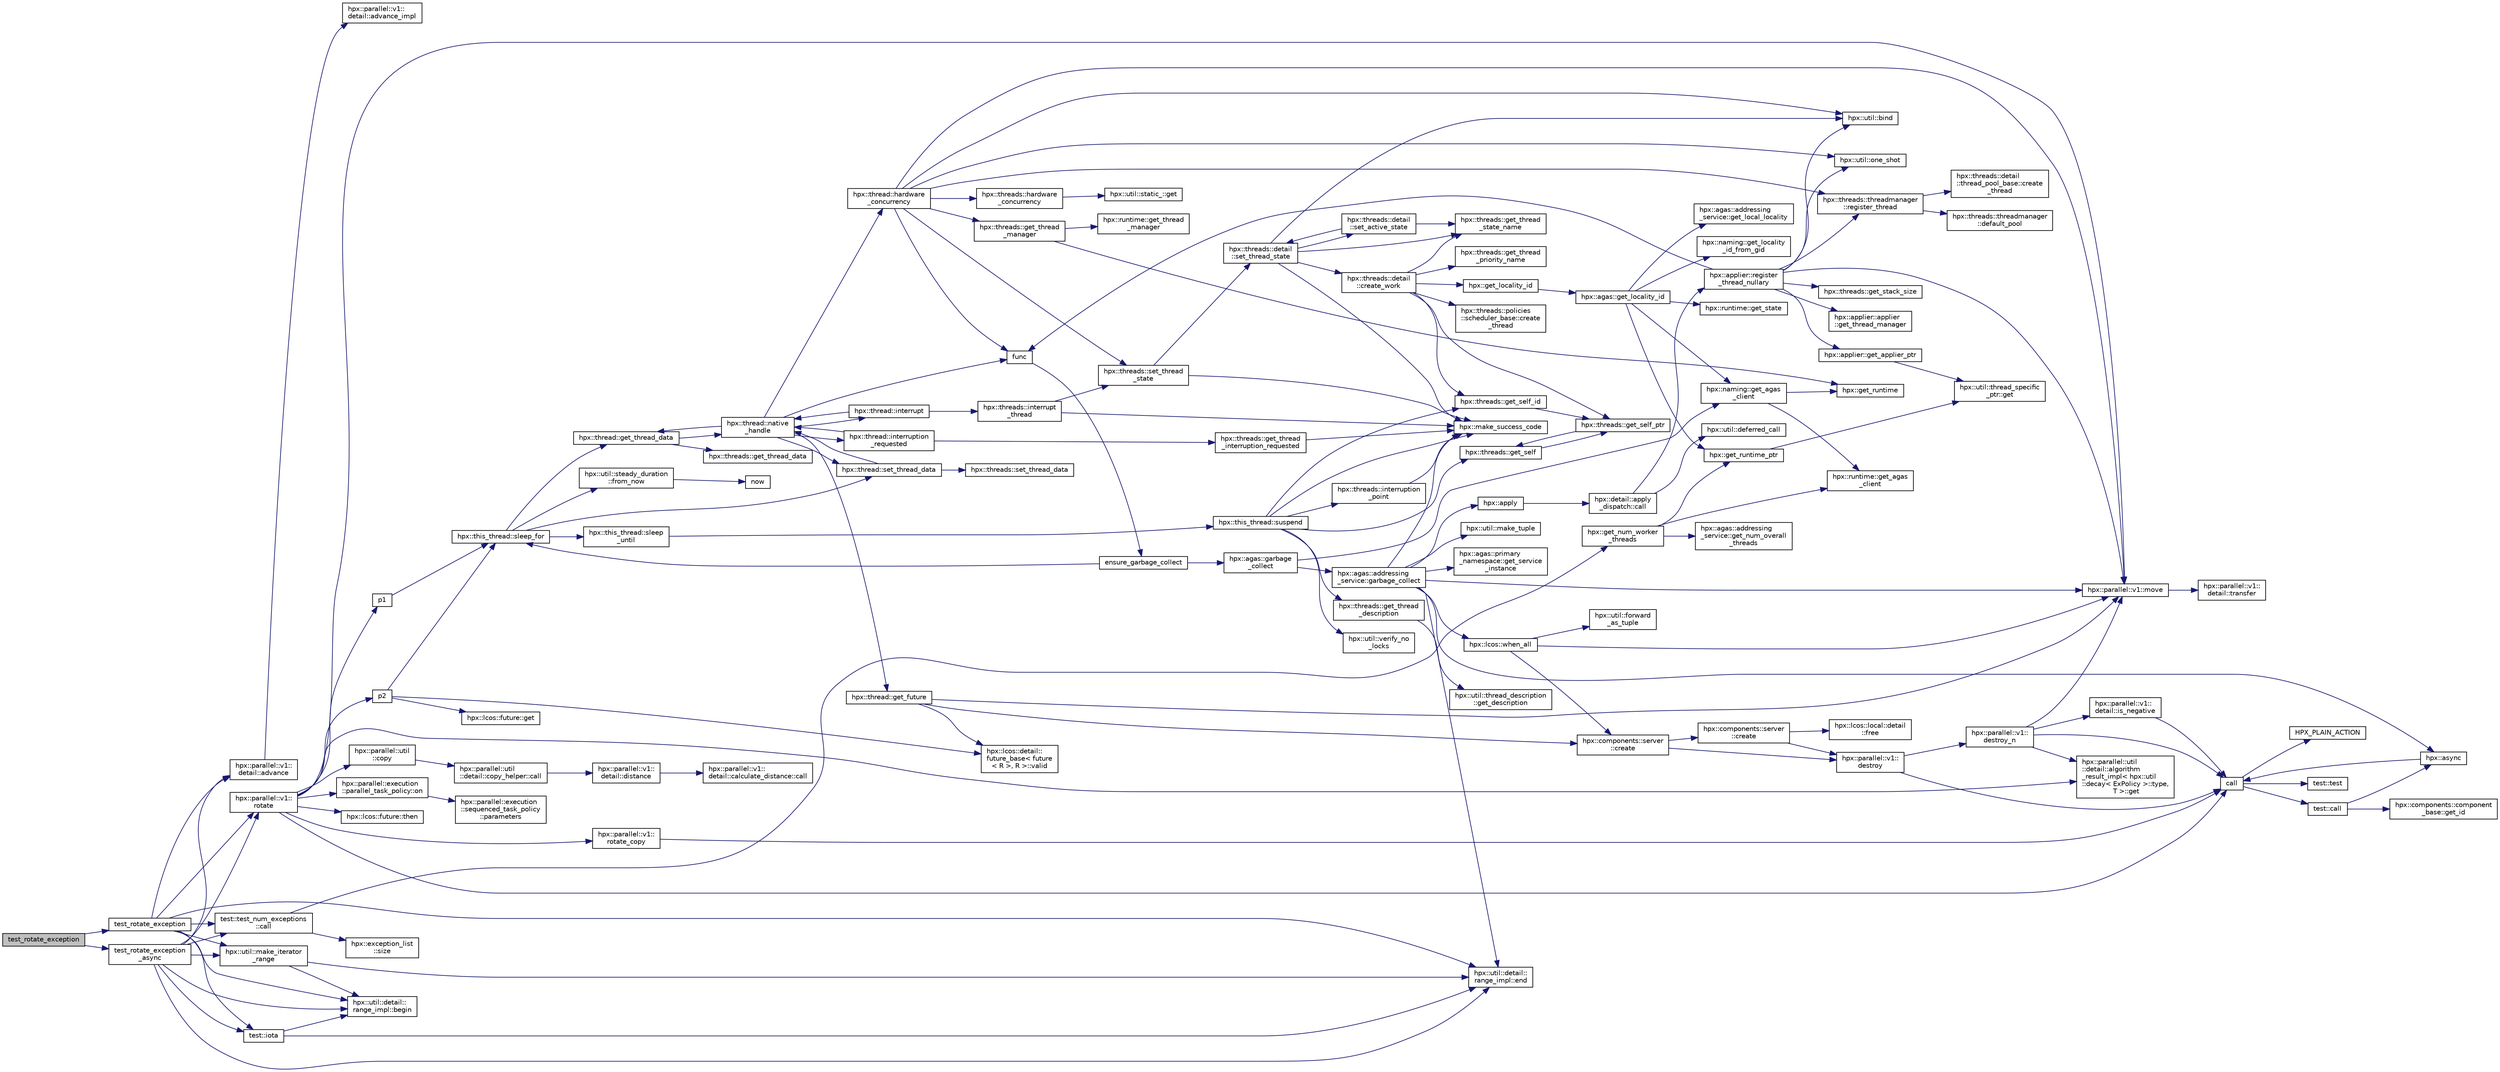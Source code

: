 digraph "test_rotate_exception"
{
  edge [fontname="Helvetica",fontsize="10",labelfontname="Helvetica",labelfontsize="10"];
  node [fontname="Helvetica",fontsize="10",shape=record];
  rankdir="LR";
  Node843 [label="test_rotate_exception",height=0.2,width=0.4,color="black", fillcolor="grey75", style="filled", fontcolor="black"];
  Node843 -> Node844 [color="midnightblue",fontsize="10",style="solid",fontname="Helvetica"];
  Node844 [label="test_rotate_exception",height=0.2,width=0.4,color="black", fillcolor="white", style="filled",URL="$d5/d40/rotate__range_8cpp.html#a84f60bd76e1e8fe9ecce9b0b1ae38bea"];
  Node844 -> Node845 [color="midnightblue",fontsize="10",style="solid",fontname="Helvetica"];
  Node845 [label="test::iota",height=0.2,width=0.4,color="black", fillcolor="white", style="filled",URL="$df/d04/namespacetest.html#abdbbc37e6fb67287495e853a554c493a"];
  Node845 -> Node846 [color="midnightblue",fontsize="10",style="solid",fontname="Helvetica"];
  Node846 [label="hpx::util::detail::\lrange_impl::begin",height=0.2,width=0.4,color="black", fillcolor="white", style="filled",URL="$d4/d4a/namespacehpx_1_1util_1_1detail_1_1range__impl.html#a31e165df2b865cdd961f35ce938db41a"];
  Node845 -> Node847 [color="midnightblue",fontsize="10",style="solid",fontname="Helvetica"];
  Node847 [label="hpx::util::detail::\lrange_impl::end",height=0.2,width=0.4,color="black", fillcolor="white", style="filled",URL="$d4/d4a/namespacehpx_1_1util_1_1detail_1_1range__impl.html#afb2ea48b0902f52ee4d8b764807b4316"];
  Node844 -> Node846 [color="midnightblue",fontsize="10",style="solid",fontname="Helvetica"];
  Node844 -> Node847 [color="midnightblue",fontsize="10",style="solid",fontname="Helvetica"];
  Node844 -> Node848 [color="midnightblue",fontsize="10",style="solid",fontname="Helvetica"];
  Node848 [label="hpx::parallel::v1::\ldetail::advance",height=0.2,width=0.4,color="black", fillcolor="white", style="filled",URL="$d2/ddd/namespacehpx_1_1parallel_1_1v1_1_1detail.html#ad9fca7bce7b3e3c32302967ffc1fb4a4"];
  Node848 -> Node849 [color="midnightblue",fontsize="10",style="solid",fontname="Helvetica"];
  Node849 [label="hpx::parallel::v1::\ldetail::advance_impl",height=0.2,width=0.4,color="black", fillcolor="white", style="filled",URL="$d2/ddd/namespacehpx_1_1parallel_1_1v1_1_1detail.html#ad4fa62ca115927187e4063b65ee5f317"];
  Node844 -> Node850 [color="midnightblue",fontsize="10",style="solid",fontname="Helvetica"];
  Node850 [label="hpx::parallel::v1::\lrotate",height=0.2,width=0.4,color="black", fillcolor="white", style="filled",URL="$db/db9/namespacehpx_1_1parallel_1_1v1.html#a1186b3f6aa7198ada6c81f987e08f85b"];
  Node850 -> Node851 [color="midnightblue",fontsize="10",style="solid",fontname="Helvetica"];
  Node851 [label="call",height=0.2,width=0.4,color="black", fillcolor="white", style="filled",URL="$d2/d67/promise__1620_8cpp.html#a58357f0b82bc761e1d0b9091ed563a70"];
  Node851 -> Node852 [color="midnightblue",fontsize="10",style="solid",fontname="Helvetica"];
  Node852 [label="test::test",height=0.2,width=0.4,color="black", fillcolor="white", style="filled",URL="$d8/d89/structtest.html#ab42d5ece712d716b04cb3f686f297a26"];
  Node851 -> Node853 [color="midnightblue",fontsize="10",style="solid",fontname="Helvetica"];
  Node853 [label="HPX_PLAIN_ACTION",height=0.2,width=0.4,color="black", fillcolor="white", style="filled",URL="$d2/d67/promise__1620_8cpp.html#ab96aab827a4b1fcaf66cfe0ba83fef23"];
  Node851 -> Node854 [color="midnightblue",fontsize="10",style="solid",fontname="Helvetica"];
  Node854 [label="test::call",height=0.2,width=0.4,color="black", fillcolor="white", style="filled",URL="$d8/d89/structtest.html#aeb29e7ed6518b9426ccf1344c52620ae"];
  Node854 -> Node855 [color="midnightblue",fontsize="10",style="solid",fontname="Helvetica"];
  Node855 [label="hpx::async",height=0.2,width=0.4,color="black", fillcolor="white", style="filled",URL="$d8/d83/namespacehpx.html#acb7d8e37b73b823956ce144f9a57eaa4"];
  Node855 -> Node851 [color="midnightblue",fontsize="10",style="solid",fontname="Helvetica"];
  Node854 -> Node856 [color="midnightblue",fontsize="10",style="solid",fontname="Helvetica"];
  Node856 [label="hpx::components::component\l_base::get_id",height=0.2,width=0.4,color="black", fillcolor="white", style="filled",URL="$d2/de6/classhpx_1_1components_1_1component__base.html#a4c8fd93514039bdf01c48d66d82b19cd"];
  Node850 -> Node857 [color="midnightblue",fontsize="10",style="solid",fontname="Helvetica"];
  Node857 [label="p1",height=0.2,width=0.4,color="black", fillcolor="white", style="filled",URL="$df/da5/future__then_8cpp.html#a8978a24b044bacf963e33824a4c1ac98"];
  Node857 -> Node858 [color="midnightblue",fontsize="10",style="solid",fontname="Helvetica"];
  Node858 [label="hpx::this_thread::sleep_for",height=0.2,width=0.4,color="black", fillcolor="white", style="filled",URL="$d9/d52/namespacehpx_1_1this__thread.html#afc042a5a5fa52eef2d1d177a343435cf"];
  Node858 -> Node859 [color="midnightblue",fontsize="10",style="solid",fontname="Helvetica"];
  Node859 [label="hpx::this_thread::sleep\l_until",height=0.2,width=0.4,color="black", fillcolor="white", style="filled",URL="$d9/d52/namespacehpx_1_1this__thread.html#ae12a853980115b23ff0ab8ca06622658"];
  Node859 -> Node860 [color="midnightblue",fontsize="10",style="solid",fontname="Helvetica"];
  Node860 [label="hpx::this_thread::suspend",height=0.2,width=0.4,color="black", fillcolor="white", style="filled",URL="$d9/d52/namespacehpx_1_1this__thread.html#aca220026fb3014c0881d129fe31c0073"];
  Node860 -> Node861 [color="midnightblue",fontsize="10",style="solid",fontname="Helvetica"];
  Node861 [label="hpx::threads::get_self",height=0.2,width=0.4,color="black", fillcolor="white", style="filled",URL="$d7/d28/namespacehpx_1_1threads.html#a07daf4d6d29233f20d66d41ab7b5b8e8"];
  Node861 -> Node862 [color="midnightblue",fontsize="10",style="solid",fontname="Helvetica"];
  Node862 [label="hpx::threads::get_self_ptr",height=0.2,width=0.4,color="black", fillcolor="white", style="filled",URL="$d7/d28/namespacehpx_1_1threads.html#a22877ae347ad884cde3a51397dad6c53"];
  Node862 -> Node861 [color="midnightblue",fontsize="10",style="solid",fontname="Helvetica"];
  Node860 -> Node863 [color="midnightblue",fontsize="10",style="solid",fontname="Helvetica"];
  Node863 [label="hpx::threads::get_self_id",height=0.2,width=0.4,color="black", fillcolor="white", style="filled",URL="$d7/d28/namespacehpx_1_1threads.html#afafe0f900b9fac3d4ed3c747625c1cfe"];
  Node863 -> Node862 [color="midnightblue",fontsize="10",style="solid",fontname="Helvetica"];
  Node860 -> Node864 [color="midnightblue",fontsize="10",style="solid",fontname="Helvetica"];
  Node864 [label="hpx::threads::interruption\l_point",height=0.2,width=0.4,color="black", fillcolor="white", style="filled",URL="$d7/d28/namespacehpx_1_1threads.html#ada6ec56a12b050707311d8c628089059"];
  Node864 -> Node865 [color="midnightblue",fontsize="10",style="solid",fontname="Helvetica"];
  Node865 [label="hpx::make_success_code",height=0.2,width=0.4,color="black", fillcolor="white", style="filled",URL="$d8/d83/namespacehpx.html#a0e8512a8f49e2a6c8185061181419d8f",tooltip="Returns error_code(hpx::success, \"success\", mode). "];
  Node860 -> Node866 [color="midnightblue",fontsize="10",style="solid",fontname="Helvetica"];
  Node866 [label="hpx::util::verify_no\l_locks",height=0.2,width=0.4,color="black", fillcolor="white", style="filled",URL="$df/dad/namespacehpx_1_1util.html#ae0e1837ee6f09b79b26c2e788d2e9fc9"];
  Node860 -> Node867 [color="midnightblue",fontsize="10",style="solid",fontname="Helvetica"];
  Node867 [label="hpx::threads::get_thread\l_description",height=0.2,width=0.4,color="black", fillcolor="white", style="filled",URL="$d7/d28/namespacehpx_1_1threads.html#a42fc18a7a680f4e8bc633a4b4c956701"];
  Node867 -> Node868 [color="midnightblue",fontsize="10",style="solid",fontname="Helvetica"];
  Node868 [label="hpx::util::thread_description\l::get_description",height=0.2,width=0.4,color="black", fillcolor="white", style="filled",URL="$df/d9e/structhpx_1_1util_1_1thread__description.html#a8c834e14eca6eb228188022577f9f952"];
  Node860 -> Node865 [color="midnightblue",fontsize="10",style="solid",fontname="Helvetica"];
  Node858 -> Node869 [color="midnightblue",fontsize="10",style="solid",fontname="Helvetica"];
  Node869 [label="hpx::util::steady_duration\l::from_now",height=0.2,width=0.4,color="black", fillcolor="white", style="filled",URL="$d9/d4f/classhpx_1_1util_1_1steady__duration.html#a0132206d767cd0f7395507b40111a153"];
  Node869 -> Node870 [color="midnightblue",fontsize="10",style="solid",fontname="Helvetica"];
  Node870 [label="now",height=0.2,width=0.4,color="black", fillcolor="white", style="filled",URL="$de/db3/1d__stencil__1__omp_8cpp.html#a89e9667753dccfac455bd37a7a3a7b16"];
  Node858 -> Node871 [color="midnightblue",fontsize="10",style="solid",fontname="Helvetica"];
  Node871 [label="hpx::thread::get_thread_data",height=0.2,width=0.4,color="black", fillcolor="white", style="filled",URL="$de/d9b/classhpx_1_1thread.html#a4535ef82cec3b953d2c941d20e3e3904"];
  Node871 -> Node872 [color="midnightblue",fontsize="10",style="solid",fontname="Helvetica"];
  Node872 [label="hpx::threads::get_thread_data",height=0.2,width=0.4,color="black", fillcolor="white", style="filled",URL="$d7/d28/namespacehpx_1_1threads.html#a8737931ff6303807225f735b2b384ae4"];
  Node871 -> Node873 [color="midnightblue",fontsize="10",style="solid",fontname="Helvetica"];
  Node873 [label="hpx::thread::native\l_handle",height=0.2,width=0.4,color="black", fillcolor="white", style="filled",URL="$de/d9b/classhpx_1_1thread.html#acf48190d264ab64c1c4ec99d0b421b5a"];
  Node873 -> Node874 [color="midnightblue",fontsize="10",style="solid",fontname="Helvetica"];
  Node874 [label="hpx::thread::hardware\l_concurrency",height=0.2,width=0.4,color="black", fillcolor="white", style="filled",URL="$de/d9b/classhpx_1_1thread.html#a8e4fff210e02485ba493bc3a2a956c03"];
  Node874 -> Node875 [color="midnightblue",fontsize="10",style="solid",fontname="Helvetica"];
  Node875 [label="hpx::threads::hardware\l_concurrency",height=0.2,width=0.4,color="black", fillcolor="white", style="filled",URL="$d7/d28/namespacehpx_1_1threads.html#aa8752a235478d2ad7b5ac467b63ab527"];
  Node875 -> Node876 [color="midnightblue",fontsize="10",style="solid",fontname="Helvetica"];
  Node876 [label="hpx::util::static_::get",height=0.2,width=0.4,color="black", fillcolor="white", style="filled",URL="$d3/dbb/structhpx_1_1util_1_1static__.html#a2967c633948a3bf17a3b5405ef5a8318"];
  Node874 -> Node877 [color="midnightblue",fontsize="10",style="solid",fontname="Helvetica"];
  Node877 [label="func",height=0.2,width=0.4,color="black", fillcolor="white", style="filled",URL="$d8/dfd/id__type__ref__counting__1032_8cpp.html#ab811b86ea5107ffb3351fcaa29d2c652"];
  Node877 -> Node878 [color="midnightblue",fontsize="10",style="solid",fontname="Helvetica"];
  Node878 [label="ensure_garbage_collect",height=0.2,width=0.4,color="black", fillcolor="white", style="filled",URL="$d8/dfd/id__type__ref__counting__1032_8cpp.html#a5264b94bf7c262ac0e521fb290d476d5"];
  Node878 -> Node858 [color="midnightblue",fontsize="10",style="solid",fontname="Helvetica"];
  Node878 -> Node879 [color="midnightblue",fontsize="10",style="solid",fontname="Helvetica"];
  Node879 [label="hpx::agas::garbage\l_collect",height=0.2,width=0.4,color="black", fillcolor="white", style="filled",URL="$dc/d54/namespacehpx_1_1agas.html#a951337adc4f9bd6df00a50737468e911"];
  Node879 -> Node880 [color="midnightblue",fontsize="10",style="solid",fontname="Helvetica"];
  Node880 [label="hpx::naming::get_agas\l_client",height=0.2,width=0.4,color="black", fillcolor="white", style="filled",URL="$d4/dc9/namespacehpx_1_1naming.html#a0408fffd5d34b620712a801b0ae3b032"];
  Node880 -> Node881 [color="midnightblue",fontsize="10",style="solid",fontname="Helvetica"];
  Node881 [label="hpx::get_runtime",height=0.2,width=0.4,color="black", fillcolor="white", style="filled",URL="$d8/d83/namespacehpx.html#aef902cc6c7dd3b9fbadf34d1e850a070"];
  Node880 -> Node882 [color="midnightblue",fontsize="10",style="solid",fontname="Helvetica"];
  Node882 [label="hpx::runtime::get_agas\l_client",height=0.2,width=0.4,color="black", fillcolor="white", style="filled",URL="$d0/d7b/classhpx_1_1runtime.html#aeb5dddd30d6b9861669af8ad44d1a96a"];
  Node879 -> Node883 [color="midnightblue",fontsize="10",style="solid",fontname="Helvetica"];
  Node883 [label="hpx::agas::addressing\l_service::garbage_collect",height=0.2,width=0.4,color="black", fillcolor="white", style="filled",URL="$db/d58/structhpx_1_1agas_1_1addressing__service.html#a87dcae0eacf6e62d5103ebf516d86f63"];
  Node883 -> Node865 [color="midnightblue",fontsize="10",style="solid",fontname="Helvetica"];
  Node883 -> Node884 [color="midnightblue",fontsize="10",style="solid",fontname="Helvetica"];
  Node884 [label="hpx::agas::primary\l_namespace::get_service\l_instance",height=0.2,width=0.4,color="black", fillcolor="white", style="filled",URL="$d1/d43/structhpx_1_1agas_1_1primary__namespace.html#a7630ff0f30ff8c23b13b4672c5350e2e"];
  Node883 -> Node885 [color="midnightblue",fontsize="10",style="solid",fontname="Helvetica"];
  Node885 [label="hpx::util::make_tuple",height=0.2,width=0.4,color="black", fillcolor="white", style="filled",URL="$df/dad/namespacehpx_1_1util.html#a06fa74211a987d208e013f400a9f5328"];
  Node883 -> Node847 [color="midnightblue",fontsize="10",style="solid",fontname="Helvetica"];
  Node883 -> Node886 [color="midnightblue",fontsize="10",style="solid",fontname="Helvetica"];
  Node886 [label="hpx::apply",height=0.2,width=0.4,color="black", fillcolor="white", style="filled",URL="$d8/d83/namespacehpx.html#aa87762f0db0731d385f3fdfdb25d59fc"];
  Node886 -> Node887 [color="midnightblue",fontsize="10",style="solid",fontname="Helvetica"];
  Node887 [label="hpx::detail::apply\l_dispatch::call",height=0.2,width=0.4,color="black", fillcolor="white", style="filled",URL="$db/de8/structhpx_1_1detail_1_1apply__dispatch.html#a0755fab16d281e74bcff0f8045be9459"];
  Node887 -> Node888 [color="midnightblue",fontsize="10",style="solid",fontname="Helvetica"];
  Node888 [label="hpx::applier::register\l_thread_nullary",height=0.2,width=0.4,color="black", fillcolor="white", style="filled",URL="$d8/dcb/namespacehpx_1_1applier.html#a401cd1145927e58d74d1eb52aaccd936"];
  Node888 -> Node889 [color="midnightblue",fontsize="10",style="solid",fontname="Helvetica"];
  Node889 [label="hpx::applier::get_applier_ptr",height=0.2,width=0.4,color="black", fillcolor="white", style="filled",URL="$d8/dcb/namespacehpx_1_1applier.html#a617483cf2b77ad3a0aa428ade7b35299"];
  Node889 -> Node890 [color="midnightblue",fontsize="10",style="solid",fontname="Helvetica"];
  Node890 [label="hpx::util::thread_specific\l_ptr::get",height=0.2,width=0.4,color="black", fillcolor="white", style="filled",URL="$d4/d4c/structhpx_1_1util_1_1thread__specific__ptr.html#a3b27d8520710478aa41d1f74206bdba9"];
  Node888 -> Node877 [color="midnightblue",fontsize="10",style="solid",fontname="Helvetica"];
  Node888 -> Node891 [color="midnightblue",fontsize="10",style="solid",fontname="Helvetica"];
  Node891 [label="hpx::util::bind",height=0.2,width=0.4,color="black", fillcolor="white", style="filled",URL="$df/dad/namespacehpx_1_1util.html#ad844caedf82a0173d6909d910c3e48c6"];
  Node888 -> Node892 [color="midnightblue",fontsize="10",style="solid",fontname="Helvetica"];
  Node892 [label="hpx::util::one_shot",height=0.2,width=0.4,color="black", fillcolor="white", style="filled",URL="$df/dad/namespacehpx_1_1util.html#a273e61be42a72415291e0ec0a4f28c7a"];
  Node888 -> Node893 [color="midnightblue",fontsize="10",style="solid",fontname="Helvetica"];
  Node893 [label="hpx::parallel::v1::move",height=0.2,width=0.4,color="black", fillcolor="white", style="filled",URL="$db/db9/namespacehpx_1_1parallel_1_1v1.html#aa7c4ede081ce786c9d1eb1adff495cfc"];
  Node893 -> Node894 [color="midnightblue",fontsize="10",style="solid",fontname="Helvetica"];
  Node894 [label="hpx::parallel::v1::\ldetail::transfer",height=0.2,width=0.4,color="black", fillcolor="white", style="filled",URL="$d2/ddd/namespacehpx_1_1parallel_1_1v1_1_1detail.html#ab1b56a05e1885ca7cc7ffa1804dd2f3c"];
  Node888 -> Node895 [color="midnightblue",fontsize="10",style="solid",fontname="Helvetica"];
  Node895 [label="hpx::threads::get_stack_size",height=0.2,width=0.4,color="black", fillcolor="white", style="filled",URL="$d7/d28/namespacehpx_1_1threads.html#af597241b3c2785150be206737ca04aa6",tooltip="The get_stack_size function is part of the thread related API. It. "];
  Node888 -> Node896 [color="midnightblue",fontsize="10",style="solid",fontname="Helvetica"];
  Node896 [label="hpx::applier::applier\l::get_thread_manager",height=0.2,width=0.4,color="black", fillcolor="white", style="filled",URL="$da/dcb/classhpx_1_1applier_1_1applier.html#acc36d583973701e573be39da97bba866",tooltip="Access the thread-manager instance associated with this applier. "];
  Node888 -> Node897 [color="midnightblue",fontsize="10",style="solid",fontname="Helvetica"];
  Node897 [label="hpx::threads::threadmanager\l::register_thread",height=0.2,width=0.4,color="black", fillcolor="white", style="filled",URL="$d5/daa/classhpx_1_1threads_1_1threadmanager.html#a7f79c7578e08a60ca45eb276ce8133d8"];
  Node897 -> Node898 [color="midnightblue",fontsize="10",style="solid",fontname="Helvetica"];
  Node898 [label="hpx::threads::threadmanager\l::default_pool",height=0.2,width=0.4,color="black", fillcolor="white", style="filled",URL="$d5/daa/classhpx_1_1threads_1_1threadmanager.html#a851f067d03b5dd1c5e6a9a6a841e05df"];
  Node897 -> Node899 [color="midnightblue",fontsize="10",style="solid",fontname="Helvetica"];
  Node899 [label="hpx::threads::detail\l::thread_pool_base::create\l_thread",height=0.2,width=0.4,color="black", fillcolor="white", style="filled",URL="$de/dae/classhpx_1_1threads_1_1detail_1_1thread__pool__base.html#ad35d3779eef6f4528e62a26d71b34b34"];
  Node887 -> Node900 [color="midnightblue",fontsize="10",style="solid",fontname="Helvetica"];
  Node900 [label="hpx::util::deferred_call",height=0.2,width=0.4,color="black", fillcolor="white", style="filled",URL="$df/dad/namespacehpx_1_1util.html#acdded623c658a7a3436f7e76bc9d881c"];
  Node883 -> Node893 [color="midnightblue",fontsize="10",style="solid",fontname="Helvetica"];
  Node883 -> Node855 [color="midnightblue",fontsize="10",style="solid",fontname="Helvetica"];
  Node883 -> Node901 [color="midnightblue",fontsize="10",style="solid",fontname="Helvetica"];
  Node901 [label="hpx::lcos::when_all",height=0.2,width=0.4,color="black", fillcolor="white", style="filled",URL="$d2/dc9/namespacehpx_1_1lcos.html#a1a6fb024d8690923fb185d5aee204d54"];
  Node901 -> Node902 [color="midnightblue",fontsize="10",style="solid",fontname="Helvetica"];
  Node902 [label="hpx::util::forward\l_as_tuple",height=0.2,width=0.4,color="black", fillcolor="white", style="filled",URL="$df/dad/namespacehpx_1_1util.html#ab7c31e3f24c3302a4f67b6735a6fa597"];
  Node901 -> Node893 [color="midnightblue",fontsize="10",style="solid",fontname="Helvetica"];
  Node901 -> Node903 [color="midnightblue",fontsize="10",style="solid",fontname="Helvetica"];
  Node903 [label="hpx::components::server\l::create",height=0.2,width=0.4,color="black", fillcolor="white", style="filled",URL="$d2/da2/namespacehpx_1_1components_1_1server.html#ac776c89f3d68ceb910e8cee9fa937ab4",tooltip="Create arrays of components using their default constructor. "];
  Node903 -> Node904 [color="midnightblue",fontsize="10",style="solid",fontname="Helvetica"];
  Node904 [label="hpx::components::server\l::create",height=0.2,width=0.4,color="black", fillcolor="white", style="filled",URL="$d2/da2/namespacehpx_1_1components_1_1server.html#a77d26de181c97b444565e230577981bd"];
  Node904 -> Node905 [color="midnightblue",fontsize="10",style="solid",fontname="Helvetica"];
  Node905 [label="hpx::lcos::local::detail\l::free",height=0.2,width=0.4,color="black", fillcolor="white", style="filled",URL="$d4/dcb/namespacehpx_1_1lcos_1_1local_1_1detail.html#a55a940f019734e9bb045dc123cd80e48"];
  Node904 -> Node906 [color="midnightblue",fontsize="10",style="solid",fontname="Helvetica"];
  Node906 [label="hpx::parallel::v1::\ldestroy",height=0.2,width=0.4,color="black", fillcolor="white", style="filled",URL="$db/db9/namespacehpx_1_1parallel_1_1v1.html#acf303558375048e8a7cc9a2c2e09477f"];
  Node906 -> Node851 [color="midnightblue",fontsize="10",style="solid",fontname="Helvetica"];
  Node906 -> Node907 [color="midnightblue",fontsize="10",style="solid",fontname="Helvetica"];
  Node907 [label="hpx::parallel::v1::\ldestroy_n",height=0.2,width=0.4,color="black", fillcolor="white", style="filled",URL="$db/db9/namespacehpx_1_1parallel_1_1v1.html#a71d0691132a300690163f5636bcd5bd3"];
  Node907 -> Node908 [color="midnightblue",fontsize="10",style="solid",fontname="Helvetica"];
  Node908 [label="hpx::parallel::v1::\ldetail::is_negative",height=0.2,width=0.4,color="black", fillcolor="white", style="filled",URL="$d2/ddd/namespacehpx_1_1parallel_1_1v1_1_1detail.html#adf2e40fc4b20ad0fd442ee3118a4d527"];
  Node908 -> Node851 [color="midnightblue",fontsize="10",style="solid",fontname="Helvetica"];
  Node907 -> Node909 [color="midnightblue",fontsize="10",style="solid",fontname="Helvetica"];
  Node909 [label="hpx::parallel::util\l::detail::algorithm\l_result_impl\< hpx::util\l::decay\< ExPolicy \>::type,\l T \>::get",height=0.2,width=0.4,color="black", fillcolor="white", style="filled",URL="$d2/d42/structhpx_1_1parallel_1_1util_1_1detail_1_1algorithm__result__impl.html#ab5b051e8ec74eff5e0e62fd63f5d377e"];
  Node907 -> Node893 [color="midnightblue",fontsize="10",style="solid",fontname="Helvetica"];
  Node907 -> Node851 [color="midnightblue",fontsize="10",style="solid",fontname="Helvetica"];
  Node903 -> Node906 [color="midnightblue",fontsize="10",style="solid",fontname="Helvetica"];
  Node874 -> Node891 [color="midnightblue",fontsize="10",style="solid",fontname="Helvetica"];
  Node874 -> Node892 [color="midnightblue",fontsize="10",style="solid",fontname="Helvetica"];
  Node874 -> Node893 [color="midnightblue",fontsize="10",style="solid",fontname="Helvetica"];
  Node874 -> Node910 [color="midnightblue",fontsize="10",style="solid",fontname="Helvetica"];
  Node910 [label="hpx::threads::get_thread\l_manager",height=0.2,width=0.4,color="black", fillcolor="white", style="filled",URL="$d7/d28/namespacehpx_1_1threads.html#a076973c3a53beadde7d967e22c4f6cce"];
  Node910 -> Node881 [color="midnightblue",fontsize="10",style="solid",fontname="Helvetica"];
  Node910 -> Node911 [color="midnightblue",fontsize="10",style="solid",fontname="Helvetica"];
  Node911 [label="hpx::runtime::get_thread\l_manager",height=0.2,width=0.4,color="black", fillcolor="white", style="filled",URL="$d0/d7b/classhpx_1_1runtime.html#a865b12d57fcd44a8d3dda3e35414f563"];
  Node874 -> Node897 [color="midnightblue",fontsize="10",style="solid",fontname="Helvetica"];
  Node874 -> Node912 [color="midnightblue",fontsize="10",style="solid",fontname="Helvetica"];
  Node912 [label="hpx::threads::set_thread\l_state",height=0.2,width=0.4,color="black", fillcolor="white", style="filled",URL="$d7/d28/namespacehpx_1_1threads.html#ac0690ad16ad778bcc79dcd727cc33025",tooltip="Set the thread state of the thread referenced by the thread_id id. "];
  Node912 -> Node865 [color="midnightblue",fontsize="10",style="solid",fontname="Helvetica"];
  Node912 -> Node913 [color="midnightblue",fontsize="10",style="solid",fontname="Helvetica"];
  Node913 [label="hpx::threads::detail\l::set_thread_state",height=0.2,width=0.4,color="black", fillcolor="white", style="filled",URL="$d2/dd1/namespacehpx_1_1threads_1_1detail.html#af85ddc854c4a149bf1738eb1b111b9ab"];
  Node913 -> Node914 [color="midnightblue",fontsize="10",style="solid",fontname="Helvetica"];
  Node914 [label="hpx::threads::get_thread\l_state_name",height=0.2,width=0.4,color="black", fillcolor="white", style="filled",URL="$d7/d28/namespacehpx_1_1threads.html#a26f91ea8d2195f165c033241c5cd11db"];
  Node913 -> Node865 [color="midnightblue",fontsize="10",style="solid",fontname="Helvetica"];
  Node913 -> Node891 [color="midnightblue",fontsize="10",style="solid",fontname="Helvetica"];
  Node913 -> Node915 [color="midnightblue",fontsize="10",style="solid",fontname="Helvetica"];
  Node915 [label="hpx::threads::detail\l::set_active_state",height=0.2,width=0.4,color="black", fillcolor="white", style="filled",URL="$d2/dd1/namespacehpx_1_1threads_1_1detail.html#a45884a5bf04ad66a4f259231a3947e76"];
  Node915 -> Node914 [color="midnightblue",fontsize="10",style="solid",fontname="Helvetica"];
  Node915 -> Node913 [color="midnightblue",fontsize="10",style="solid",fontname="Helvetica"];
  Node913 -> Node916 [color="midnightblue",fontsize="10",style="solid",fontname="Helvetica"];
  Node916 [label="hpx::threads::detail\l::create_work",height=0.2,width=0.4,color="black", fillcolor="white", style="filled",URL="$d2/dd1/namespacehpx_1_1threads_1_1detail.html#ae22384a3c1b1a1940032fad068fb54b1"];
  Node916 -> Node914 [color="midnightblue",fontsize="10",style="solid",fontname="Helvetica"];
  Node916 -> Node917 [color="midnightblue",fontsize="10",style="solid",fontname="Helvetica"];
  Node917 [label="hpx::threads::get_thread\l_priority_name",height=0.2,width=0.4,color="black", fillcolor="white", style="filled",URL="$d7/d28/namespacehpx_1_1threads.html#a9c6b2fec0c1cf5b06ff83ce756ca6d42"];
  Node916 -> Node862 [color="midnightblue",fontsize="10",style="solid",fontname="Helvetica"];
  Node916 -> Node863 [color="midnightblue",fontsize="10",style="solid",fontname="Helvetica"];
  Node916 -> Node918 [color="midnightblue",fontsize="10",style="solid",fontname="Helvetica"];
  Node918 [label="hpx::get_locality_id",height=0.2,width=0.4,color="black", fillcolor="white", style="filled",URL="$d8/d83/namespacehpx.html#a158d7c54a657bb364c1704033010697b",tooltip="Return the number of the locality this function is being called from. "];
  Node918 -> Node919 [color="midnightblue",fontsize="10",style="solid",fontname="Helvetica"];
  Node919 [label="hpx::agas::get_locality_id",height=0.2,width=0.4,color="black", fillcolor="white", style="filled",URL="$dc/d54/namespacehpx_1_1agas.html#a491cc2ddecdf0f1a9129900caa6a4d3e"];
  Node919 -> Node920 [color="midnightblue",fontsize="10",style="solid",fontname="Helvetica"];
  Node920 [label="hpx::get_runtime_ptr",height=0.2,width=0.4,color="black", fillcolor="white", style="filled",URL="$d8/d83/namespacehpx.html#af29daf2bb3e01b4d6495a1742b6cce64"];
  Node920 -> Node890 [color="midnightblue",fontsize="10",style="solid",fontname="Helvetica"];
  Node919 -> Node921 [color="midnightblue",fontsize="10",style="solid",fontname="Helvetica"];
  Node921 [label="hpx::runtime::get_state",height=0.2,width=0.4,color="black", fillcolor="white", style="filled",URL="$d0/d7b/classhpx_1_1runtime.html#ab405f80e060dac95d624520f38b0524c"];
  Node919 -> Node880 [color="midnightblue",fontsize="10",style="solid",fontname="Helvetica"];
  Node919 -> Node922 [color="midnightblue",fontsize="10",style="solid",fontname="Helvetica"];
  Node922 [label="hpx::agas::addressing\l_service::get_local_locality",height=0.2,width=0.4,color="black", fillcolor="white", style="filled",URL="$db/d58/structhpx_1_1agas_1_1addressing__service.html#ab52c19a37c2a7a006c6c15f90ad0539c"];
  Node919 -> Node923 [color="midnightblue",fontsize="10",style="solid",fontname="Helvetica"];
  Node923 [label="hpx::naming::get_locality\l_id_from_gid",height=0.2,width=0.4,color="black", fillcolor="white", style="filled",URL="$d4/dc9/namespacehpx_1_1naming.html#a7fd43037784560bd04fda9b49e33529f"];
  Node916 -> Node924 [color="midnightblue",fontsize="10",style="solid",fontname="Helvetica"];
  Node924 [label="hpx::threads::policies\l::scheduler_base::create\l_thread",height=0.2,width=0.4,color="black", fillcolor="white", style="filled",URL="$dd/d7e/structhpx_1_1threads_1_1policies_1_1scheduler__base.html#ad3b05cd7f363cc8e8410ce368c3794e0"];
  Node873 -> Node925 [color="midnightblue",fontsize="10",style="solid",fontname="Helvetica"];
  Node925 [label="hpx::thread::interrupt",height=0.2,width=0.4,color="black", fillcolor="white", style="filled",URL="$de/d9b/classhpx_1_1thread.html#ac34d0d033aa743c476a79dbc2e1a8a39"];
  Node925 -> Node926 [color="midnightblue",fontsize="10",style="solid",fontname="Helvetica"];
  Node926 [label="hpx::threads::interrupt\l_thread",height=0.2,width=0.4,color="black", fillcolor="white", style="filled",URL="$d7/d28/namespacehpx_1_1threads.html#a6bdda1a2aab61b9b13d274b5155d7e73"];
  Node926 -> Node865 [color="midnightblue",fontsize="10",style="solid",fontname="Helvetica"];
  Node926 -> Node912 [color="midnightblue",fontsize="10",style="solid",fontname="Helvetica"];
  Node925 -> Node873 [color="midnightblue",fontsize="10",style="solid",fontname="Helvetica"];
  Node873 -> Node927 [color="midnightblue",fontsize="10",style="solid",fontname="Helvetica"];
  Node927 [label="hpx::thread::interruption\l_requested",height=0.2,width=0.4,color="black", fillcolor="white", style="filled",URL="$de/d9b/classhpx_1_1thread.html#a33276bb4c20bbb0b1978944e18ef71b8"];
  Node927 -> Node928 [color="midnightblue",fontsize="10",style="solid",fontname="Helvetica"];
  Node928 [label="hpx::threads::get_thread\l_interruption_requested",height=0.2,width=0.4,color="black", fillcolor="white", style="filled",URL="$d7/d28/namespacehpx_1_1threads.html#ae64a7fdb8b5c8bac7be0c8282672a03b"];
  Node928 -> Node865 [color="midnightblue",fontsize="10",style="solid",fontname="Helvetica"];
  Node927 -> Node873 [color="midnightblue",fontsize="10",style="solid",fontname="Helvetica"];
  Node873 -> Node929 [color="midnightblue",fontsize="10",style="solid",fontname="Helvetica"];
  Node929 [label="hpx::thread::get_future",height=0.2,width=0.4,color="black", fillcolor="white", style="filled",URL="$de/d9b/classhpx_1_1thread.html#a87fdb0d8da826366fc190ed224900a64"];
  Node929 -> Node930 [color="midnightblue",fontsize="10",style="solid",fontname="Helvetica"];
  Node930 [label="hpx::lcos::detail::\lfuture_base\< future\l\< R \>, R \>::valid",height=0.2,width=0.4,color="black", fillcolor="white", style="filled",URL="$d5/dd7/classhpx_1_1lcos_1_1detail_1_1future__base.html#aaf7beb7374815614363033bd96573e75"];
  Node929 -> Node903 [color="midnightblue",fontsize="10",style="solid",fontname="Helvetica"];
  Node929 -> Node893 [color="midnightblue",fontsize="10",style="solid",fontname="Helvetica"];
  Node873 -> Node871 [color="midnightblue",fontsize="10",style="solid",fontname="Helvetica"];
  Node873 -> Node931 [color="midnightblue",fontsize="10",style="solid",fontname="Helvetica"];
  Node931 [label="hpx::thread::set_thread_data",height=0.2,width=0.4,color="black", fillcolor="white", style="filled",URL="$de/d9b/classhpx_1_1thread.html#a7317a3cf5251f3b33c990449570d4cea"];
  Node931 -> Node932 [color="midnightblue",fontsize="10",style="solid",fontname="Helvetica"];
  Node932 [label="hpx::threads::set_thread_data",height=0.2,width=0.4,color="black", fillcolor="white", style="filled",URL="$d7/d28/namespacehpx_1_1threads.html#a00a625acc149fce3ae38e4340454acf7"];
  Node931 -> Node873 [color="midnightblue",fontsize="10",style="solid",fontname="Helvetica"];
  Node873 -> Node877 [color="midnightblue",fontsize="10",style="solid",fontname="Helvetica"];
  Node858 -> Node931 [color="midnightblue",fontsize="10",style="solid",fontname="Helvetica"];
  Node850 -> Node933 [color="midnightblue",fontsize="10",style="solid",fontname="Helvetica"];
  Node933 [label="hpx::parallel::util\l::copy",height=0.2,width=0.4,color="black", fillcolor="white", style="filled",URL="$df/dc6/namespacehpx_1_1parallel_1_1util.html#a3c9a6e04890282cd683a3f8449a11d1d"];
  Node933 -> Node934 [color="midnightblue",fontsize="10",style="solid",fontname="Helvetica"];
  Node934 [label="hpx::parallel::util\l::detail::copy_helper::call",height=0.2,width=0.4,color="black", fillcolor="white", style="filled",URL="$db/d59/structhpx_1_1parallel_1_1util_1_1detail_1_1copy__helper.html#ac801832edc0b6a84595880bb4613cb60"];
  Node934 -> Node935 [color="midnightblue",fontsize="10",style="solid",fontname="Helvetica"];
  Node935 [label="hpx::parallel::v1::\ldetail::distance",height=0.2,width=0.4,color="black", fillcolor="white", style="filled",URL="$d2/ddd/namespacehpx_1_1parallel_1_1v1_1_1detail.html#a6bea3c6a5f470cad11f27ee6bab4a33f"];
  Node935 -> Node936 [color="midnightblue",fontsize="10",style="solid",fontname="Helvetica"];
  Node936 [label="hpx::parallel::v1::\ldetail::calculate_distance::call",height=0.2,width=0.4,color="black", fillcolor="white", style="filled",URL="$db/dfa/structhpx_1_1parallel_1_1v1_1_1detail_1_1calculate__distance.html#a950a6627830a7d019ac0e734b0a447bf"];
  Node850 -> Node937 [color="midnightblue",fontsize="10",style="solid",fontname="Helvetica"];
  Node937 [label="p2",height=0.2,width=0.4,color="black", fillcolor="white", style="filled",URL="$df/da5/future__then_8cpp.html#a0dabf50b87b0ab6126c07663b7c82650"];
  Node937 -> Node930 [color="midnightblue",fontsize="10",style="solid",fontname="Helvetica"];
  Node937 -> Node938 [color="midnightblue",fontsize="10",style="solid",fontname="Helvetica"];
  Node938 [label="hpx::lcos::future::get",height=0.2,width=0.4,color="black", fillcolor="white", style="filled",URL="$d0/d33/classhpx_1_1lcos_1_1future.html#a8c28269486d5620ac48af349f17bb41c"];
  Node937 -> Node858 [color="midnightblue",fontsize="10",style="solid",fontname="Helvetica"];
  Node850 -> Node893 [color="midnightblue",fontsize="10",style="solid",fontname="Helvetica"];
  Node850 -> Node939 [color="midnightblue",fontsize="10",style="solid",fontname="Helvetica"];
  Node939 [label="hpx::parallel::execution\l::parallel_task_policy::on",height=0.2,width=0.4,color="black", fillcolor="white", style="filled",URL="$da/d55/structhpx_1_1parallel_1_1execution_1_1parallel__task__policy.html#a0cb10e7de3382338815d253e4fec1171"];
  Node939 -> Node940 [color="midnightblue",fontsize="10",style="solid",fontname="Helvetica"];
  Node940 [label="hpx::parallel::execution\l::sequenced_task_policy\l::parameters",height=0.2,width=0.4,color="black", fillcolor="white", style="filled",URL="$d1/da8/structhpx_1_1parallel_1_1execution_1_1sequenced__task__policy.html#a9f94a35b705ff48867e24a1e3f527c08",tooltip="Return the associated executor parameters object. "];
  Node850 -> Node941 [color="midnightblue",fontsize="10",style="solid",fontname="Helvetica"];
  Node941 [label="hpx::lcos::future::then",height=0.2,width=0.4,color="black", fillcolor="white", style="filled",URL="$d0/d33/classhpx_1_1lcos_1_1future.html#a17045dee172c36e208b2cbd400fa8797"];
  Node850 -> Node942 [color="midnightblue",fontsize="10",style="solid",fontname="Helvetica"];
  Node942 [label="hpx::parallel::v1::\lrotate_copy",height=0.2,width=0.4,color="black", fillcolor="white", style="filled",URL="$db/db9/namespacehpx_1_1parallel_1_1v1.html#ab73994e7536357719010324cabbb6532"];
  Node942 -> Node851 [color="midnightblue",fontsize="10",style="solid",fontname="Helvetica"];
  Node850 -> Node909 [color="midnightblue",fontsize="10",style="solid",fontname="Helvetica"];
  Node844 -> Node943 [color="midnightblue",fontsize="10",style="solid",fontname="Helvetica"];
  Node943 [label="hpx::util::make_iterator\l_range",height=0.2,width=0.4,color="black", fillcolor="white", style="filled",URL="$df/dad/namespacehpx_1_1util.html#a49707ae2d183b9b09845ed3d17655a28"];
  Node943 -> Node846 [color="midnightblue",fontsize="10",style="solid",fontname="Helvetica"];
  Node943 -> Node847 [color="midnightblue",fontsize="10",style="solid",fontname="Helvetica"];
  Node844 -> Node944 [color="midnightblue",fontsize="10",style="solid",fontname="Helvetica"];
  Node944 [label="test::test_num_exceptions\l::call",height=0.2,width=0.4,color="black", fillcolor="white", style="filled",URL="$da/ddb/structtest_1_1test__num__exceptions.html#a2c1e3b76f9abd4d358ae0258203b90b7"];
  Node944 -> Node945 [color="midnightblue",fontsize="10",style="solid",fontname="Helvetica"];
  Node945 [label="hpx::exception_list\l::size",height=0.2,width=0.4,color="black", fillcolor="white", style="filled",URL="$d2/def/classhpx_1_1exception__list.html#ae4e3e1b70e8185033656d891749a234e"];
  Node944 -> Node946 [color="midnightblue",fontsize="10",style="solid",fontname="Helvetica"];
  Node946 [label="hpx::get_num_worker\l_threads",height=0.2,width=0.4,color="black", fillcolor="white", style="filled",URL="$d8/d83/namespacehpx.html#ae0cb050327ed37e6863061bd1761409e",tooltip="Return the number of worker OS- threads used to execute HPX threads. "];
  Node946 -> Node920 [color="midnightblue",fontsize="10",style="solid",fontname="Helvetica"];
  Node946 -> Node882 [color="midnightblue",fontsize="10",style="solid",fontname="Helvetica"];
  Node946 -> Node947 [color="midnightblue",fontsize="10",style="solid",fontname="Helvetica"];
  Node947 [label="hpx::agas::addressing\l_service::get_num_overall\l_threads",height=0.2,width=0.4,color="black", fillcolor="white", style="filled",URL="$db/d58/structhpx_1_1agas_1_1addressing__service.html#a55800470ad2b28e283653df58d59ec49"];
  Node843 -> Node948 [color="midnightblue",fontsize="10",style="solid",fontname="Helvetica"];
  Node948 [label="test_rotate_exception\l_async",height=0.2,width=0.4,color="black", fillcolor="white", style="filled",URL="$d5/d40/rotate__range_8cpp.html#a472f3593addc133bd849ff486e2a4e9a"];
  Node948 -> Node845 [color="midnightblue",fontsize="10",style="solid",fontname="Helvetica"];
  Node948 -> Node846 [color="midnightblue",fontsize="10",style="solid",fontname="Helvetica"];
  Node948 -> Node847 [color="midnightblue",fontsize="10",style="solid",fontname="Helvetica"];
  Node948 -> Node848 [color="midnightblue",fontsize="10",style="solid",fontname="Helvetica"];
  Node948 -> Node850 [color="midnightblue",fontsize="10",style="solid",fontname="Helvetica"];
  Node948 -> Node943 [color="midnightblue",fontsize="10",style="solid",fontname="Helvetica"];
  Node948 -> Node944 [color="midnightblue",fontsize="10",style="solid",fontname="Helvetica"];
}
